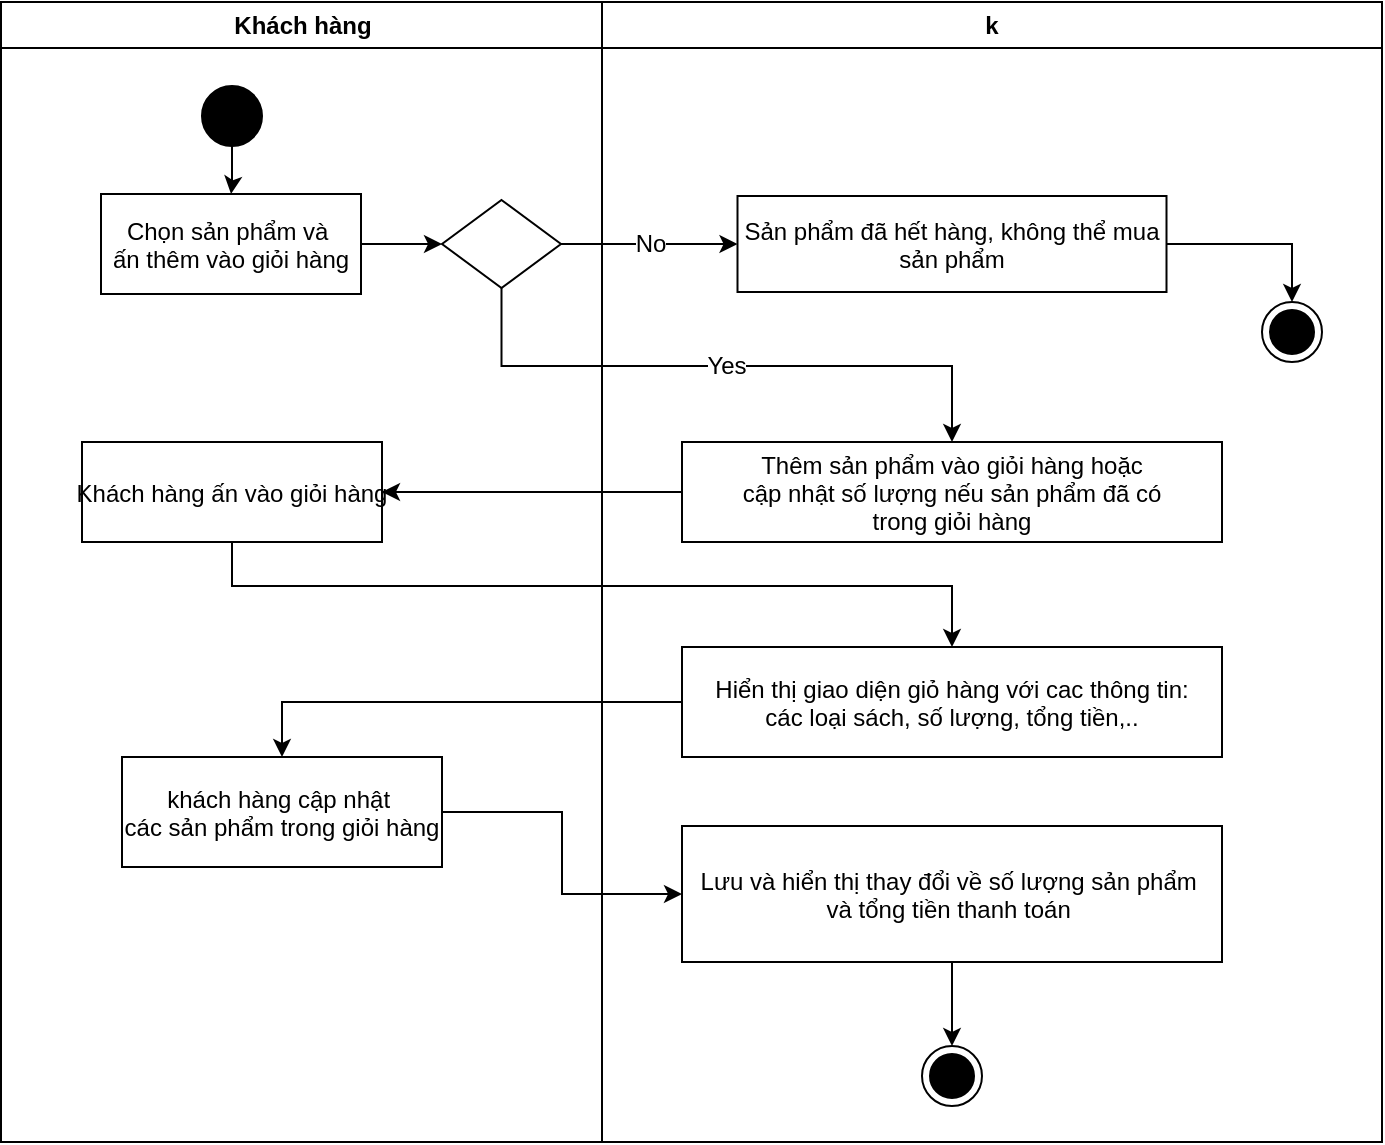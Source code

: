 <mxfile version="26.2.12">
  <diagram name="Page-1" id="e7e014a7-5840-1c2e-5031-d8a46d1fe8dd">
    <mxGraphModel dx="1027" dy="464" grid="1" gridSize="10" guides="1" tooltips="1" connect="1" arrows="1" fold="1" page="1" pageScale="1" pageWidth="1169" pageHeight="826" background="none" math="0" shadow="0">
      <root>
        <mxCell id="0" />
        <mxCell id="1" parent="0" />
        <mxCell id="3" value="k" style="swimlane;whiteSpace=wrap" parent="1" vertex="1">
          <mxGeometry x="540" y="100" width="390" height="570" as="geometry" />
        </mxCell>
        <mxCell id="eI5pKqz1qLyFh7BOkfm3-68" style="edgeStyle=orthogonalEdgeStyle;rounded=0;orthogonalLoop=1;jettySize=auto;html=1;entryX=0.5;entryY=0;entryDx=0;entryDy=0;fontFamily=Helvetica;fontSize=12;fontColor=default;fontStyle=1;" edge="1" parent="3" source="15" target="eI5pKqz1qLyFh7BOkfm3-50">
          <mxGeometry relative="1" as="geometry" />
        </mxCell>
        <mxCell id="15" value="Sản phẩm đã hết hàng, không thể mua&#xa;sản phẩm" style="" parent="3" vertex="1">
          <mxGeometry x="67.75" y="97" width="214.5" height="48" as="geometry" />
        </mxCell>
        <mxCell id="eI5pKqz1qLyFh7BOkfm3-60" style="edgeStyle=orthogonalEdgeStyle;rounded=0;orthogonalLoop=1;jettySize=auto;html=1;entryX=1;entryY=0.5;entryDx=0;entryDy=0;fontFamily=Helvetica;fontSize=12;fontColor=default;fontStyle=1;" edge="1" parent="3" source="16" target="8">
          <mxGeometry relative="1" as="geometry" />
        </mxCell>
        <mxCell id="16" value="Thêm sản phẩm vào giỏi hàng hoặc&#xa;cập nhật số lượng nếu sản phẩm đã có&#xa;trong giỏi hàng" style="" parent="3" vertex="1">
          <mxGeometry x="40" y="220" width="270" height="50" as="geometry" />
        </mxCell>
        <mxCell id="eI5pKqz1qLyFh7BOkfm3-64" style="edgeStyle=orthogonalEdgeStyle;rounded=0;orthogonalLoop=1;jettySize=auto;html=1;entryX=0.5;entryY=0;entryDx=0;entryDy=0;fontFamily=Helvetica;fontSize=12;fontColor=default;fontStyle=1;" edge="1" parent="3" source="18" target="10">
          <mxGeometry relative="1" as="geometry" />
        </mxCell>
        <mxCell id="18" value="Hiển thị giao diện giỏ hàng với cac thông tin:&#xa;các loại sách, số lượng, tổng tiền,.." style="" parent="3" vertex="1">
          <mxGeometry x="40" y="322.5" width="270" height="55" as="geometry" />
        </mxCell>
        <mxCell id="eI5pKqz1qLyFh7BOkfm3-66" style="edgeStyle=orthogonalEdgeStyle;rounded=0;orthogonalLoop=1;jettySize=auto;html=1;entryX=0.5;entryY=0;entryDx=0;entryDy=0;fontFamily=Helvetica;fontSize=12;fontColor=default;fontStyle=1;" edge="1" parent="3" source="30" target="eI5pKqz1qLyFh7BOkfm3-51">
          <mxGeometry relative="1" as="geometry" />
        </mxCell>
        <mxCell id="30" value="Lưu và hiển thị thay đổi về số lượng sản phẩm &#xa;và tổng tiền thanh toán " style="" parent="3" vertex="1">
          <mxGeometry x="40" y="412" width="270" height="68" as="geometry" />
        </mxCell>
        <mxCell id="2" value="Khách hàng" style="swimlane;whiteSpace=wrap" parent="3" vertex="1">
          <mxGeometry x="-300.5" width="300.5" height="570" as="geometry" />
        </mxCell>
        <mxCell id="eI5pKqz1qLyFh7BOkfm3-56" style="edgeStyle=orthogonalEdgeStyle;rounded=0;orthogonalLoop=1;jettySize=auto;html=1;entryX=0;entryY=0.5;entryDx=0;entryDy=0;fontFamily=Helvetica;fontSize=12;fontColor=default;fontStyle=1;" edge="1" parent="2" source="7" target="eI5pKqz1qLyFh7BOkfm3-54">
          <mxGeometry relative="1" as="geometry" />
        </mxCell>
        <mxCell id="7" value="Chọn sản phẩm và &#xa;ấn thêm vào giỏi hàng" style="" parent="2" vertex="1">
          <mxGeometry x="50" y="96" width="130" height="50" as="geometry" />
        </mxCell>
        <mxCell id="8" value="Khách hàng ấn vào giỏi hàng" style="" parent="2" vertex="1">
          <mxGeometry x="40.5" y="220" width="150" height="50" as="geometry" />
        </mxCell>
        <mxCell id="10" value="khách hàng cập nhật &#xa;các sản phẩm trong giỏi hàng" style="" parent="2" vertex="1">
          <mxGeometry x="60.5" y="377.5" width="160" height="55" as="geometry" />
        </mxCell>
        <mxCell id="eI5pKqz1qLyFh7BOkfm3-55" style="edgeStyle=orthogonalEdgeStyle;rounded=0;orthogonalLoop=1;jettySize=auto;html=1;entryX=0.5;entryY=0;entryDx=0;entryDy=0;fontFamily=Helvetica;fontSize=12;fontColor=default;fontStyle=1;" edge="1" parent="2" source="eI5pKqz1qLyFh7BOkfm3-52" target="7">
          <mxGeometry relative="1" as="geometry" />
        </mxCell>
        <mxCell id="eI5pKqz1qLyFh7BOkfm3-52" value="" style="ellipse;fillColor=strokeColor;html=1;strokeColor=#000000;align=center;verticalAlign=middle;fontFamily=Helvetica;fontSize=12;fontColor=default;" vertex="1" parent="2">
          <mxGeometry x="100.5" y="42" width="30" height="30" as="geometry" />
        </mxCell>
        <mxCell id="eI5pKqz1qLyFh7BOkfm3-54" value="" style="rhombus;whiteSpace=wrap;html=1;strokeColor=#000000;align=center;verticalAlign=middle;fontFamily=Helvetica;fontSize=12;fontColor=default;fillColor=default;" vertex="1" parent="2">
          <mxGeometry x="220.5" y="99" width="59.5" height="44" as="geometry" />
        </mxCell>
        <mxCell id="eI5pKqz1qLyFh7BOkfm3-50" value="" style="ellipse;html=1;shape=endState;fillColor=strokeColor;strokeColor=#000000;align=center;verticalAlign=middle;fontFamily=Helvetica;fontSize=12;fontColor=default;" vertex="1" parent="3">
          <mxGeometry x="330" y="150" width="30" height="30" as="geometry" />
        </mxCell>
        <mxCell id="eI5pKqz1qLyFh7BOkfm3-51" value="" style="ellipse;html=1;shape=endState;fillColor=strokeColor;strokeColor=#000000;align=center;verticalAlign=middle;fontFamily=Helvetica;fontSize=12;fontColor=default;" vertex="1" parent="3">
          <mxGeometry x="160" y="522" width="30" height="30" as="geometry" />
        </mxCell>
        <mxCell id="eI5pKqz1qLyFh7BOkfm3-57" value="&lt;span style=&quot;font-weight: 400;&quot;&gt;No&lt;/span&gt;" style="edgeStyle=orthogonalEdgeStyle;rounded=0;orthogonalLoop=1;jettySize=auto;html=1;entryX=0;entryY=0.5;entryDx=0;entryDy=0;fontFamily=Helvetica;fontSize=12;fontColor=default;fontStyle=1;" edge="1" parent="3" source="eI5pKqz1qLyFh7BOkfm3-54" target="15">
          <mxGeometry relative="1" as="geometry" />
        </mxCell>
        <mxCell id="eI5pKqz1qLyFh7BOkfm3-59" value="&lt;span style=&quot;font-weight: 400;&quot;&gt;Yes&lt;/span&gt;" style="edgeStyle=orthogonalEdgeStyle;rounded=0;orthogonalLoop=1;jettySize=auto;html=1;entryX=0.5;entryY=0;entryDx=0;entryDy=0;fontFamily=Helvetica;fontSize=12;fontColor=default;fontStyle=1;" edge="1" parent="3" source="eI5pKqz1qLyFh7BOkfm3-54" target="16">
          <mxGeometry relative="1" as="geometry">
            <Array as="points">
              <mxPoint x="-50" y="182" />
              <mxPoint x="175" y="182" />
            </Array>
          </mxGeometry>
        </mxCell>
        <mxCell id="eI5pKqz1qLyFh7BOkfm3-61" style="edgeStyle=orthogonalEdgeStyle;rounded=0;orthogonalLoop=1;jettySize=auto;html=1;entryX=0.5;entryY=0;entryDx=0;entryDy=0;fontFamily=Helvetica;fontSize=12;fontColor=default;fontStyle=1;" edge="1" parent="3" source="8" target="18">
          <mxGeometry relative="1" as="geometry">
            <Array as="points">
              <mxPoint x="-185" y="292" />
              <mxPoint x="175" y="292" />
            </Array>
          </mxGeometry>
        </mxCell>
        <mxCell id="eI5pKqz1qLyFh7BOkfm3-65" style="edgeStyle=orthogonalEdgeStyle;rounded=0;orthogonalLoop=1;jettySize=auto;html=1;entryX=0;entryY=0.5;entryDx=0;entryDy=0;fontFamily=Helvetica;fontSize=12;fontColor=default;fontStyle=1;" edge="1" parent="3" source="10" target="30">
          <mxGeometry relative="1" as="geometry" />
        </mxCell>
      </root>
    </mxGraphModel>
  </diagram>
</mxfile>
